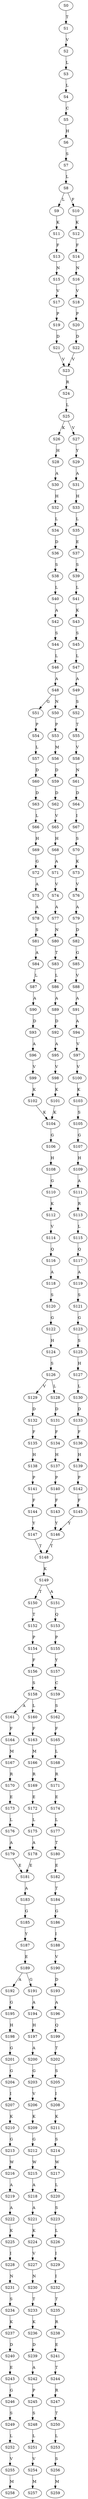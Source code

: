 strict digraph  {
	S0 -> S1 [ label = T ];
	S1 -> S2 [ label = V ];
	S2 -> S3 [ label = L ];
	S3 -> S4 [ label = L ];
	S4 -> S5 [ label = C ];
	S5 -> S6 [ label = H ];
	S6 -> S7 [ label = S ];
	S7 -> S8 [ label = L ];
	S8 -> S9 [ label = L ];
	S8 -> S10 [ label = F ];
	S9 -> S11 [ label = K ];
	S10 -> S12 [ label = K ];
	S11 -> S13 [ label = F ];
	S12 -> S14 [ label = F ];
	S13 -> S15 [ label = N ];
	S14 -> S16 [ label = N ];
	S15 -> S17 [ label = V ];
	S16 -> S18 [ label = V ];
	S17 -> S19 [ label = P ];
	S18 -> S20 [ label = P ];
	S19 -> S21 [ label = D ];
	S20 -> S22 [ label = D ];
	S21 -> S23 [ label = V ];
	S22 -> S23 [ label = V ];
	S23 -> S24 [ label = R ];
	S24 -> S25 [ label = L ];
	S25 -> S26 [ label = K ];
	S25 -> S27 [ label = V ];
	S26 -> S28 [ label = H ];
	S27 -> S29 [ label = Y ];
	S28 -> S30 [ label = A ];
	S29 -> S31 [ label = A ];
	S30 -> S32 [ label = H ];
	S31 -> S33 [ label = H ];
	S32 -> S34 [ label = L ];
	S33 -> S35 [ label = L ];
	S34 -> S36 [ label = D ];
	S35 -> S37 [ label = E ];
	S36 -> S38 [ label = S ];
	S37 -> S39 [ label = S ];
	S38 -> S40 [ label = L ];
	S39 -> S41 [ label = L ];
	S40 -> S42 [ label = A ];
	S41 -> S43 [ label = K ];
	S42 -> S44 [ label = S ];
	S43 -> S45 [ label = S ];
	S44 -> S46 [ label = L ];
	S45 -> S47 [ label = L ];
	S46 -> S48 [ label = A ];
	S47 -> S49 [ label = A ];
	S48 -> S50 [ label = N ];
	S48 -> S51 [ label = G ];
	S49 -> S52 [ label = S ];
	S50 -> S53 [ label = P ];
	S51 -> S54 [ label = P ];
	S52 -> S55 [ label = T ];
	S53 -> S56 [ label = M ];
	S54 -> S57 [ label = L ];
	S55 -> S58 [ label = V ];
	S56 -> S59 [ label = D ];
	S57 -> S60 [ label = D ];
	S58 -> S61 [ label = N ];
	S59 -> S62 [ label = D ];
	S60 -> S63 [ label = D ];
	S61 -> S64 [ label = D ];
	S62 -> S65 [ label = V ];
	S63 -> S66 [ label = L ];
	S64 -> S67 [ label = I ];
	S65 -> S68 [ label = H ];
	S66 -> S69 [ label = H ];
	S67 -> S70 [ label = S ];
	S68 -> S71 [ label = A ];
	S69 -> S72 [ label = G ];
	S70 -> S73 [ label = K ];
	S71 -> S74 [ label = V ];
	S72 -> S75 [ label = A ];
	S73 -> S76 [ label = V ];
	S74 -> S77 [ label = A ];
	S75 -> S78 [ label = A ];
	S76 -> S79 [ label = A ];
	S77 -> S80 [ label = N ];
	S78 -> S81 [ label = S ];
	S79 -> S82 [ label = D ];
	S80 -> S83 [ label = T ];
	S81 -> S84 [ label = A ];
	S82 -> S85 [ label = G ];
	S83 -> S86 [ label = L ];
	S84 -> S87 [ label = L ];
	S85 -> S88 [ label = V ];
	S86 -> S89 [ label = A ];
	S87 -> S90 [ label = A ];
	S88 -> S91 [ label = A ];
	S89 -> S92 [ label = D ];
	S90 -> S93 [ label = D ];
	S91 -> S94 [ label = A ];
	S92 -> S95 [ label = A ];
	S93 -> S96 [ label = A ];
	S94 -> S97 [ label = V ];
	S95 -> S98 [ label = V ];
	S96 -> S99 [ label = V ];
	S97 -> S100 [ label = V ];
	S98 -> S101 [ label = K ];
	S99 -> S102 [ label = K ];
	S100 -> S103 [ label = K ];
	S101 -> S104 [ label = K ];
	S102 -> S104 [ label = K ];
	S103 -> S105 [ label = S ];
	S104 -> S106 [ label = G ];
	S105 -> S107 [ label = G ];
	S106 -> S108 [ label = H ];
	S107 -> S109 [ label = H ];
	S108 -> S110 [ label = G ];
	S109 -> S111 [ label = A ];
	S110 -> S112 [ label = K ];
	S111 -> S113 [ label = R ];
	S112 -> S114 [ label = V ];
	S113 -> S115 [ label = L ];
	S114 -> S116 [ label = Q ];
	S115 -> S117 [ label = Q ];
	S116 -> S118 [ label = A ];
	S117 -> S119 [ label = A ];
	S118 -> S120 [ label = S ];
	S119 -> S121 [ label = S ];
	S120 -> S122 [ label = G ];
	S121 -> S123 [ label = G ];
	S122 -> S124 [ label = H ];
	S123 -> S125 [ label = S ];
	S124 -> S126 [ label = S ];
	S125 -> S127 [ label = H ];
	S126 -> S128 [ label = L ];
	S126 -> S129 [ label = V ];
	S127 -> S130 [ label = L ];
	S128 -> S131 [ label = D ];
	S129 -> S132 [ label = D ];
	S130 -> S133 [ label = D ];
	S131 -> S134 [ label = F ];
	S132 -> S135 [ label = F ];
	S133 -> S136 [ label = F ];
	S134 -> S137 [ label = H ];
	S135 -> S138 [ label = H ];
	S136 -> S139 [ label = H ];
	S137 -> S140 [ label = P ];
	S138 -> S141 [ label = P ];
	S139 -> S142 [ label = P ];
	S140 -> S143 [ label = F ];
	S141 -> S144 [ label = F ];
	S142 -> S145 [ label = F ];
	S143 -> S146 [ label = Y ];
	S144 -> S147 [ label = Y ];
	S145 -> S146 [ label = Y ];
	S146 -> S148 [ label = T ];
	S147 -> S148 [ label = T ];
	S148 -> S149 [ label = K ];
	S149 -> S150 [ label = T ];
	S149 -> S151 [ label = A ];
	S150 -> S152 [ label = T ];
	S151 -> S153 [ label = Q ];
	S152 -> S154 [ label = P ];
	S153 -> S155 [ label = P ];
	S154 -> S156 [ label = F ];
	S155 -> S157 [ label = Y ];
	S156 -> S158 [ label = S ];
	S157 -> S159 [ label = C ];
	S158 -> S160 [ label = L ];
	S158 -> S161 [ label = A ];
	S159 -> S162 [ label = S ];
	S160 -> S163 [ label = F ];
	S161 -> S164 [ label = F ];
	S162 -> S165 [ label = F ];
	S163 -> S166 [ label = M ];
	S164 -> S167 [ label = M ];
	S165 -> S168 [ label = L ];
	S166 -> S169 [ label = R ];
	S167 -> S170 [ label = R ];
	S168 -> S171 [ label = R ];
	S169 -> S172 [ label = E ];
	S170 -> S173 [ label = E ];
	S171 -> S174 [ label = E ];
	S172 -> S175 [ label = L ];
	S173 -> S176 [ label = L ];
	S174 -> S177 [ label = L ];
	S175 -> S178 [ label = A ];
	S176 -> S179 [ label = A ];
	S177 -> S180 [ label = T ];
	S178 -> S181 [ label = E ];
	S179 -> S181 [ label = E ];
	S180 -> S182 [ label = E ];
	S181 -> S183 [ label = A ];
	S182 -> S184 [ label = T ];
	S183 -> S185 [ label = G ];
	S184 -> S186 [ label = G ];
	S185 -> S187 [ label = Y ];
	S186 -> S188 [ label = I ];
	S187 -> S189 [ label = E ];
	S188 -> S190 [ label = V ];
	S189 -> S191 [ label = G ];
	S189 -> S192 [ label = A ];
	S190 -> S193 [ label = D ];
	S191 -> S194 [ label = A ];
	S192 -> S195 [ label = G ];
	S193 -> S196 [ label = A ];
	S194 -> S197 [ label = H ];
	S195 -> S198 [ label = H ];
	S196 -> S199 [ label = Q ];
	S197 -> S200 [ label = A ];
	S198 -> S201 [ label = G ];
	S199 -> S202 [ label = T ];
	S200 -> S203 [ label = G ];
	S201 -> S204 [ label = G ];
	S202 -> S205 [ label = S ];
	S203 -> S206 [ label = V ];
	S204 -> S207 [ label = I ];
	S205 -> S208 [ label = I ];
	S206 -> S209 [ label = K ];
	S207 -> S210 [ label = K ];
	S208 -> S211 [ label = K ];
	S209 -> S212 [ label = G ];
	S210 -> S213 [ label = G ];
	S211 -> S214 [ label = S ];
	S212 -> S215 [ label = W ];
	S213 -> S216 [ label = W ];
	S214 -> S217 [ label = W ];
	S215 -> S218 [ label = A ];
	S216 -> S219 [ label = A ];
	S217 -> S220 [ label = L ];
	S218 -> S221 [ label = A ];
	S219 -> S222 [ label = A ];
	S220 -> S223 [ label = S ];
	S221 -> S224 [ label = K ];
	S222 -> S225 [ label = K ];
	S223 -> S226 [ label = L ];
	S224 -> S227 [ label = V ];
	S225 -> S228 [ label = I ];
	S226 -> S229 [ label = I ];
	S227 -> S230 [ label = N ];
	S228 -> S231 [ label = N ];
	S229 -> S232 [ label = I ];
	S230 -> S233 [ label = T ];
	S231 -> S234 [ label = S ];
	S232 -> S235 [ label = T ];
	S233 -> S236 [ label = K ];
	S234 -> S237 [ label = K ];
	S235 -> S238 [ label = R ];
	S236 -> S239 [ label = D ];
	S237 -> S240 [ label = D ];
	S238 -> S241 [ label = E ];
	S239 -> S242 [ label = A ];
	S240 -> S243 [ label = E ];
	S241 -> S244 [ label = T ];
	S242 -> S245 [ label = P ];
	S243 -> S246 [ label = G ];
	S244 -> S247 [ label = R ];
	S245 -> S248 [ label = S ];
	S246 -> S249 [ label = S ];
	S247 -> S250 [ label = T ];
	S248 -> S251 [ label = L ];
	S249 -> S252 [ label = L ];
	S250 -> S253 [ label = L ];
	S251 -> S254 [ label = V ];
	S252 -> S255 [ label = V ];
	S253 -> S256 [ label = S ];
	S254 -> S257 [ label = M ];
	S255 -> S258 [ label = M ];
	S256 -> S259 [ label = M ];
}
